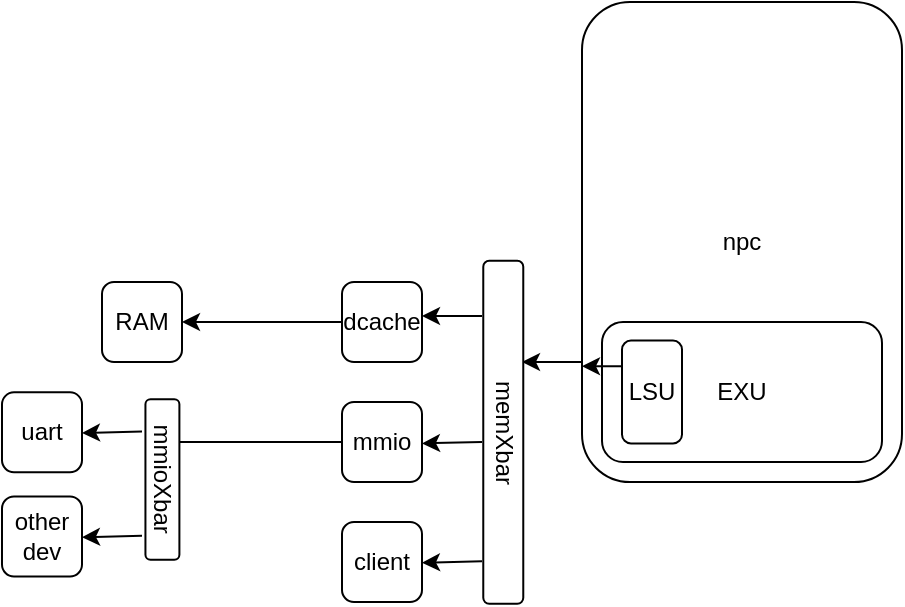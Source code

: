 <mxfile version="23.1.5" type="github">
  <diagram name="Page-1" id="T88wnJ-eeVr1pX99vWu7">
    <mxGraphModel dx="646" dy="280" grid="1" gridSize="10" guides="1" tooltips="1" connect="1" arrows="1" fold="1" page="1" pageScale="1" pageWidth="827" pageHeight="1169" math="0" shadow="0">
      <root>
        <mxCell id="0" />
        <mxCell id="1" parent="0" />
        <mxCell id="ub4ppQevyPJ1YfXW-UWv-10" style="edgeStyle=orthogonalEdgeStyle;rounded=0;orthogonalLoop=1;jettySize=auto;html=1;exitX=0;exitY=0.75;exitDx=0;exitDy=0;" parent="1" source="ub4ppQevyPJ1YfXW-UWv-1" edge="1">
          <mxGeometry relative="1" as="geometry">
            <mxPoint x="410" y="660" as="targetPoint" />
          </mxGeometry>
        </mxCell>
        <mxCell id="ub4ppQevyPJ1YfXW-UWv-1" value="npc" style="rounded=1;whiteSpace=wrap;html=1;fillColor=none;" parent="1" vertex="1">
          <mxGeometry x="440" y="480" width="160" height="240" as="geometry" />
        </mxCell>
        <mxCell id="ub4ppQevyPJ1YfXW-UWv-25" value="" style="edgeStyle=orthogonalEdgeStyle;rounded=0;orthogonalLoop=1;jettySize=auto;html=1;" parent="1" source="ub4ppQevyPJ1YfXW-UWv-2" target="ub4ppQevyPJ1YfXW-UWv-24" edge="1">
          <mxGeometry relative="1" as="geometry" />
        </mxCell>
        <mxCell id="ub4ppQevyPJ1YfXW-UWv-2" value="dcache" style="rounded=1;whiteSpace=wrap;html=1;" parent="1" vertex="1">
          <mxGeometry x="320" y="620" width="40" height="40" as="geometry" />
        </mxCell>
        <mxCell id="ub4ppQevyPJ1YfXW-UWv-11" style="edgeStyle=orthogonalEdgeStyle;rounded=0;orthogonalLoop=1;jettySize=auto;html=1;" parent="1" edge="1">
          <mxGeometry relative="1" as="geometry">
            <mxPoint x="360" y="637" as="targetPoint" />
            <Array as="points">
              <mxPoint x="360" y="637" />
            </Array>
            <mxPoint x="390" y="637" as="sourcePoint" />
          </mxGeometry>
        </mxCell>
        <mxCell id="ub4ppQevyPJ1YfXW-UWv-3" value="memXbar" style="rounded=1;whiteSpace=wrap;html=1;rotation=90;" parent="1" vertex="1">
          <mxGeometry x="314.86" y="685.16" width="171.55" height="20" as="geometry" />
        </mxCell>
        <mxCell id="ub4ppQevyPJ1YfXW-UWv-30" style="edgeStyle=orthogonalEdgeStyle;rounded=0;orthogonalLoop=1;jettySize=auto;html=1;exitX=0;exitY=0.5;exitDx=0;exitDy=0;" parent="1" source="ub4ppQevyPJ1YfXW-UWv-13" edge="1">
          <mxGeometry relative="1" as="geometry">
            <mxPoint x="240" y="700" as="targetPoint" />
            <Array as="points">
              <mxPoint x="239" y="700" />
            </Array>
          </mxGeometry>
        </mxCell>
        <mxCell id="ub4ppQevyPJ1YfXW-UWv-13" value="mmio" style="rounded=1;whiteSpace=wrap;html=1;" parent="1" vertex="1">
          <mxGeometry x="320" y="680" width="40" height="40" as="geometry" />
        </mxCell>
        <mxCell id="ub4ppQevyPJ1YfXW-UWv-14" value="EXU" style="rounded=1;whiteSpace=wrap;html=1;fillColor=none;" parent="1" vertex="1">
          <mxGeometry x="450" y="640" width="140" height="70" as="geometry" />
        </mxCell>
        <mxCell id="ub4ppQevyPJ1YfXW-UWv-16" value="LSU" style="rounded=1;whiteSpace=wrap;html=1;fillColor=none;" parent="1" vertex="1">
          <mxGeometry x="460" y="649.3" width="30" height="51.4" as="geometry" />
        </mxCell>
        <mxCell id="ub4ppQevyPJ1YfXW-UWv-19" style="edgeStyle=orthogonalEdgeStyle;rounded=0;orthogonalLoop=1;jettySize=auto;html=1;exitX=0;exitY=0.25;exitDx=0;exitDy=0;entryX=0;entryY=0.759;entryDx=0;entryDy=0;entryPerimeter=0;" parent="1" source="ub4ppQevyPJ1YfXW-UWv-16" target="ub4ppQevyPJ1YfXW-UWv-1" edge="1">
          <mxGeometry relative="1" as="geometry" />
        </mxCell>
        <mxCell id="ub4ppQevyPJ1YfXW-UWv-24" value="RAM" style="rounded=1;whiteSpace=wrap;html=1;" parent="1" vertex="1">
          <mxGeometry x="200" y="620" width="40" height="40" as="geometry" />
        </mxCell>
        <mxCell id="ub4ppQevyPJ1YfXW-UWv-28" value="mmioXbar" style="whiteSpace=wrap;html=1;rounded=1;rotation=90;" parent="1" vertex="1">
          <mxGeometry x="190.07" y="710.29" width="80.28" height="16.98" as="geometry" />
        </mxCell>
        <mxCell id="tJrX6if1Pe8QLQVKLtgi-5" value="client" style="rounded=1;whiteSpace=wrap;html=1;" vertex="1" parent="1">
          <mxGeometry x="320" y="740" width="40" height="40" as="geometry" />
        </mxCell>
        <mxCell id="tJrX6if1Pe8QLQVKLtgi-6" style="edgeStyle=orthogonalEdgeStyle;rounded=0;orthogonalLoop=1;jettySize=auto;html=1;" edge="1" parent="1">
          <mxGeometry relative="1" as="geometry">
            <mxPoint x="360" y="700.7" as="targetPoint" />
            <Array as="points">
              <mxPoint x="360" y="700.7" />
            </Array>
            <mxPoint x="390" y="700" as="sourcePoint" />
          </mxGeometry>
        </mxCell>
        <mxCell id="tJrX6if1Pe8QLQVKLtgi-8" style="edgeStyle=orthogonalEdgeStyle;rounded=0;orthogonalLoop=1;jettySize=auto;html=1;" edge="1" parent="1">
          <mxGeometry relative="1" as="geometry">
            <mxPoint x="360" y="760.35" as="targetPoint" />
            <Array as="points">
              <mxPoint x="360" y="760.35" />
            </Array>
            <mxPoint x="390" y="759.65" as="sourcePoint" />
          </mxGeometry>
        </mxCell>
        <mxCell id="tJrX6if1Pe8QLQVKLtgi-9" value="uart" style="rounded=1;whiteSpace=wrap;html=1;" vertex="1" parent="1">
          <mxGeometry x="150" y="675.16" width="40" height="40" as="geometry" />
        </mxCell>
        <mxCell id="tJrX6if1Pe8QLQVKLtgi-10" style="edgeStyle=orthogonalEdgeStyle;rounded=0;orthogonalLoop=1;jettySize=auto;html=1;" edge="1" parent="1">
          <mxGeometry relative="1" as="geometry">
            <mxPoint x="190" y="695.51" as="targetPoint" />
            <Array as="points">
              <mxPoint x="190" y="695.51" />
            </Array>
            <mxPoint x="220" y="694.81" as="sourcePoint" />
          </mxGeometry>
        </mxCell>
        <mxCell id="tJrX6if1Pe8QLQVKLtgi-11" value="other dev" style="rounded=1;whiteSpace=wrap;html=1;" vertex="1" parent="1">
          <mxGeometry x="150" y="727.27" width="40" height="40" as="geometry" />
        </mxCell>
        <mxCell id="tJrX6if1Pe8QLQVKLtgi-12" style="edgeStyle=orthogonalEdgeStyle;rounded=0;orthogonalLoop=1;jettySize=auto;html=1;" edge="1" parent="1">
          <mxGeometry relative="1" as="geometry">
            <mxPoint x="190" y="747.62" as="targetPoint" />
            <Array as="points">
              <mxPoint x="190" y="747.62" />
            </Array>
            <mxPoint x="220" y="746.92" as="sourcePoint" />
          </mxGeometry>
        </mxCell>
      </root>
    </mxGraphModel>
  </diagram>
</mxfile>
